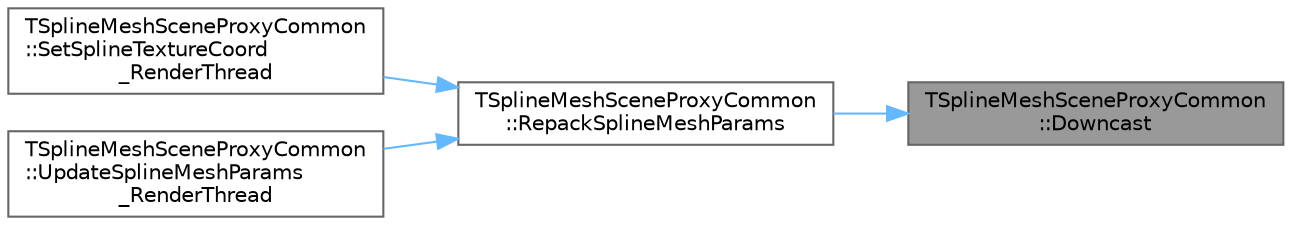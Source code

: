 digraph "TSplineMeshSceneProxyCommon::Downcast"
{
 // INTERACTIVE_SVG=YES
 // LATEX_PDF_SIZE
  bgcolor="transparent";
  edge [fontname=Helvetica,fontsize=10,labelfontname=Helvetica,labelfontsize=10];
  node [fontname=Helvetica,fontsize=10,shape=box,height=0.2,width=0.4];
  rankdir="RL";
  Node1 [id="Node000001",label="TSplineMeshSceneProxyCommon\l::Downcast",height=0.2,width=0.4,color="gray40", fillcolor="grey60", style="filled", fontcolor="black",tooltip="implemented by derived to provide access by parent"];
  Node1 -> Node2 [id="edge1_Node000001_Node000002",dir="back",color="steelblue1",style="solid",tooltip=" "];
  Node2 [id="Node000002",label="TSplineMeshSceneProxyCommon\l::RepackSplineMeshParams",height=0.2,width=0.4,color="grey40", fillcolor="white", style="filled",URL="$df/d4c/classTSplineMeshSceneProxyCommon.html#ae9fc05439e2c9117d93038b535bce0b2",tooltip=" "];
  Node2 -> Node3 [id="edge2_Node000002_Node000003",dir="back",color="steelblue1",style="solid",tooltip=" "];
  Node3 [id="Node000003",label="TSplineMeshSceneProxyCommon\l::SetSplineTextureCoord\l_RenderThread",height=0.2,width=0.4,color="grey40", fillcolor="white", style="filled",URL="$df/d4c/classTSplineMeshSceneProxyCommon.html#a1f3b956070d580541ee864c532169313",tooltip=" "];
  Node2 -> Node4 [id="edge3_Node000002_Node000004",dir="back",color="steelblue1",style="solid",tooltip=" "];
  Node4 [id="Node000004",label="TSplineMeshSceneProxyCommon\l::UpdateSplineMeshParams\l_RenderThread",height=0.2,width=0.4,color="grey40", fillcolor="white", style="filled",URL="$df/d4c/classTSplineMeshSceneProxyCommon.html#aec20f3f98785c3089910d9cab8f2a435",tooltip=" "];
}
